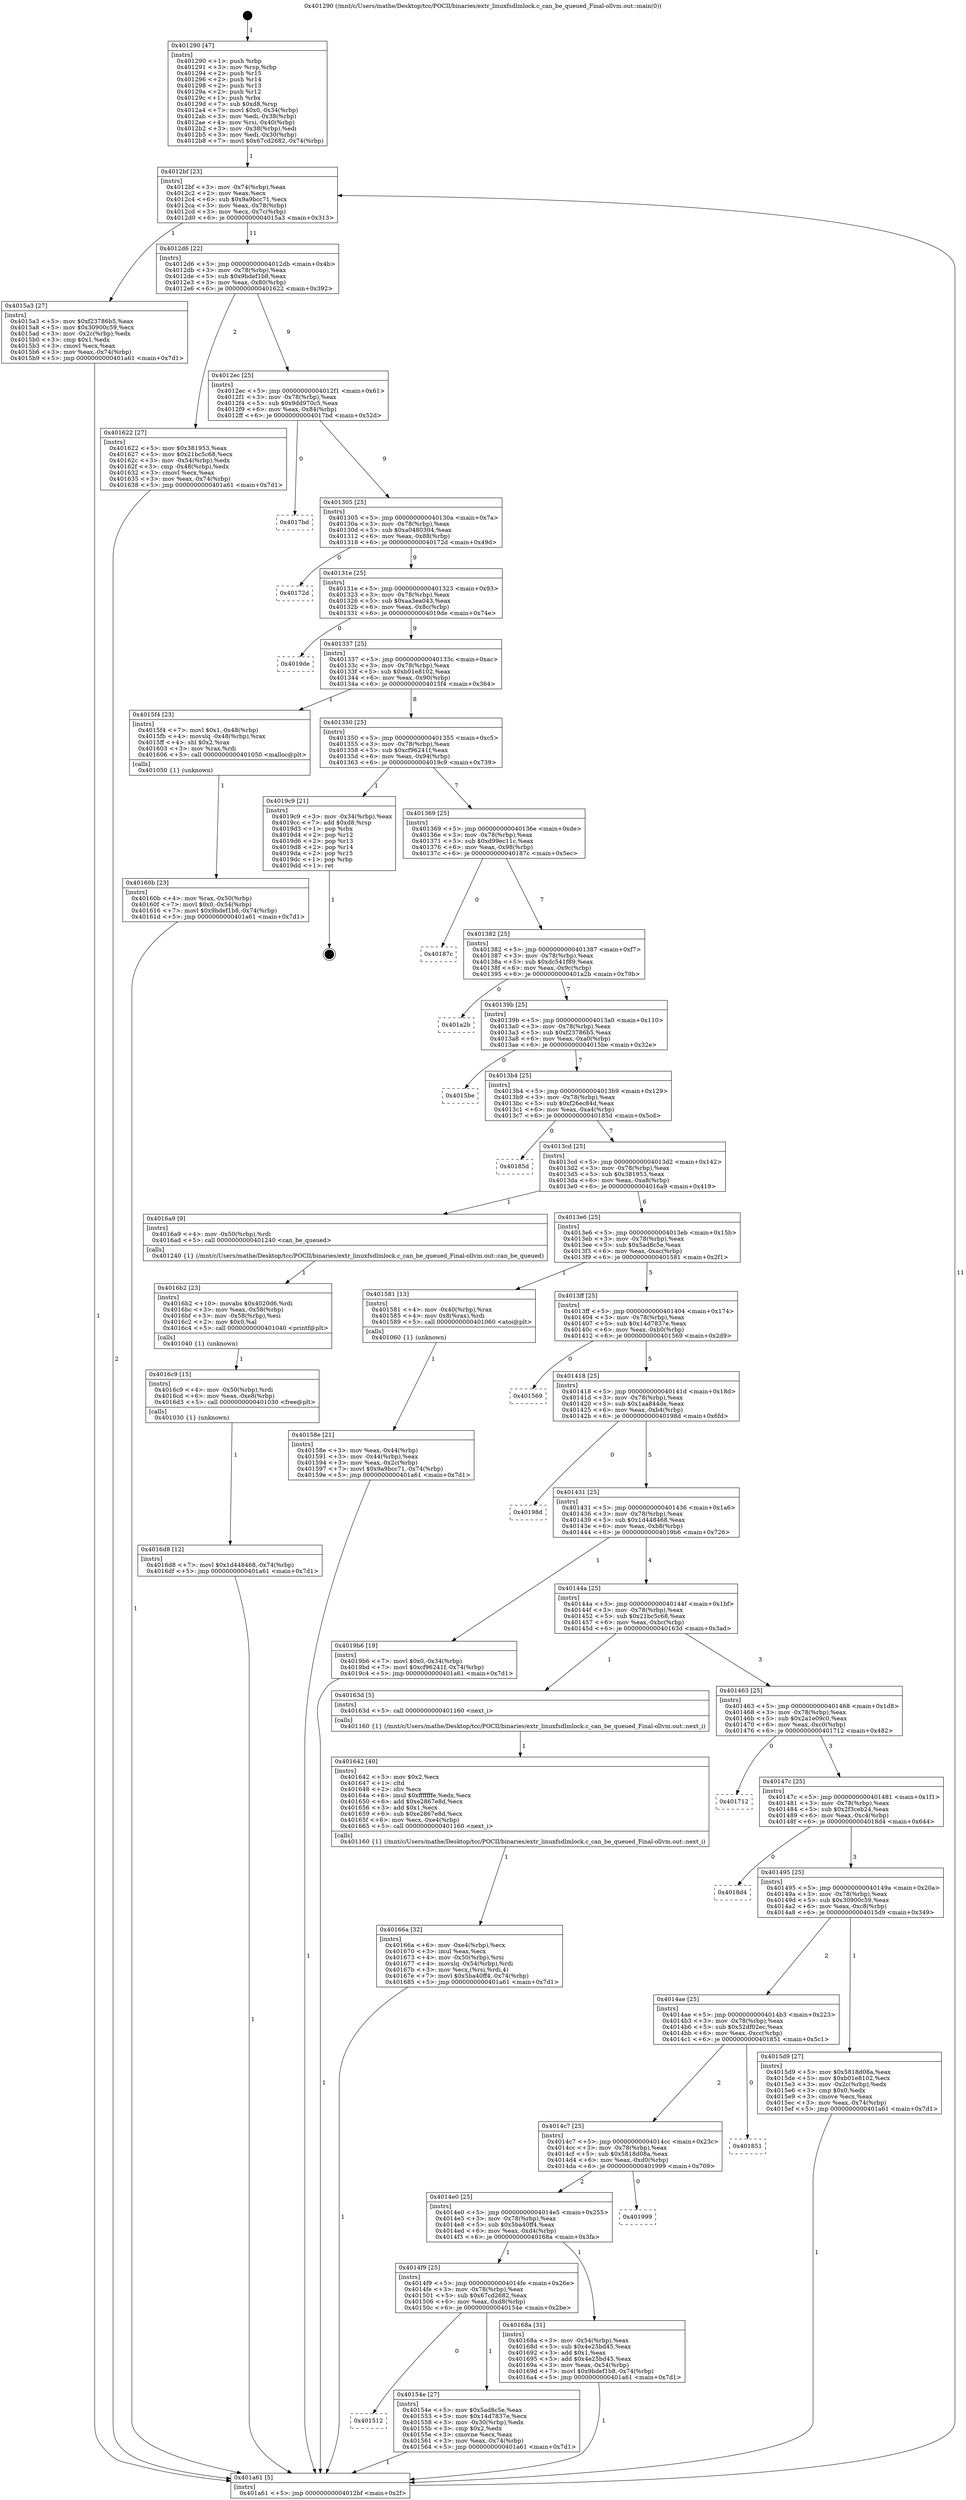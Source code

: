 digraph "0x401290" {
  label = "0x401290 (/mnt/c/Users/mathe/Desktop/tcc/POCII/binaries/extr_linuxfsdlmlock.c_can_be_queued_Final-ollvm.out::main(0))"
  labelloc = "t"
  node[shape=record]

  Entry [label="",width=0.3,height=0.3,shape=circle,fillcolor=black,style=filled]
  "0x4012bf" [label="{
     0x4012bf [23]\l
     | [instrs]\l
     &nbsp;&nbsp;0x4012bf \<+3\>: mov -0x74(%rbp),%eax\l
     &nbsp;&nbsp;0x4012c2 \<+2\>: mov %eax,%ecx\l
     &nbsp;&nbsp;0x4012c4 \<+6\>: sub $0x9a9bcc71,%ecx\l
     &nbsp;&nbsp;0x4012ca \<+3\>: mov %eax,-0x78(%rbp)\l
     &nbsp;&nbsp;0x4012cd \<+3\>: mov %ecx,-0x7c(%rbp)\l
     &nbsp;&nbsp;0x4012d0 \<+6\>: je 00000000004015a3 \<main+0x313\>\l
  }"]
  "0x4015a3" [label="{
     0x4015a3 [27]\l
     | [instrs]\l
     &nbsp;&nbsp;0x4015a3 \<+5\>: mov $0xf23786b5,%eax\l
     &nbsp;&nbsp;0x4015a8 \<+5\>: mov $0x30900c59,%ecx\l
     &nbsp;&nbsp;0x4015ad \<+3\>: mov -0x2c(%rbp),%edx\l
     &nbsp;&nbsp;0x4015b0 \<+3\>: cmp $0x1,%edx\l
     &nbsp;&nbsp;0x4015b3 \<+3\>: cmovl %ecx,%eax\l
     &nbsp;&nbsp;0x4015b6 \<+3\>: mov %eax,-0x74(%rbp)\l
     &nbsp;&nbsp;0x4015b9 \<+5\>: jmp 0000000000401a61 \<main+0x7d1\>\l
  }"]
  "0x4012d6" [label="{
     0x4012d6 [22]\l
     | [instrs]\l
     &nbsp;&nbsp;0x4012d6 \<+5\>: jmp 00000000004012db \<main+0x4b\>\l
     &nbsp;&nbsp;0x4012db \<+3\>: mov -0x78(%rbp),%eax\l
     &nbsp;&nbsp;0x4012de \<+5\>: sub $0x9bdef1b8,%eax\l
     &nbsp;&nbsp;0x4012e3 \<+3\>: mov %eax,-0x80(%rbp)\l
     &nbsp;&nbsp;0x4012e6 \<+6\>: je 0000000000401622 \<main+0x392\>\l
  }"]
  Exit [label="",width=0.3,height=0.3,shape=circle,fillcolor=black,style=filled,peripheries=2]
  "0x401622" [label="{
     0x401622 [27]\l
     | [instrs]\l
     &nbsp;&nbsp;0x401622 \<+5\>: mov $0x381953,%eax\l
     &nbsp;&nbsp;0x401627 \<+5\>: mov $0x21bc5c68,%ecx\l
     &nbsp;&nbsp;0x40162c \<+3\>: mov -0x54(%rbp),%edx\l
     &nbsp;&nbsp;0x40162f \<+3\>: cmp -0x48(%rbp),%edx\l
     &nbsp;&nbsp;0x401632 \<+3\>: cmovl %ecx,%eax\l
     &nbsp;&nbsp;0x401635 \<+3\>: mov %eax,-0x74(%rbp)\l
     &nbsp;&nbsp;0x401638 \<+5\>: jmp 0000000000401a61 \<main+0x7d1\>\l
  }"]
  "0x4012ec" [label="{
     0x4012ec [25]\l
     | [instrs]\l
     &nbsp;&nbsp;0x4012ec \<+5\>: jmp 00000000004012f1 \<main+0x61\>\l
     &nbsp;&nbsp;0x4012f1 \<+3\>: mov -0x78(%rbp),%eax\l
     &nbsp;&nbsp;0x4012f4 \<+5\>: sub $0x9dd970c5,%eax\l
     &nbsp;&nbsp;0x4012f9 \<+6\>: mov %eax,-0x84(%rbp)\l
     &nbsp;&nbsp;0x4012ff \<+6\>: je 00000000004017bd \<main+0x52d\>\l
  }"]
  "0x4016d8" [label="{
     0x4016d8 [12]\l
     | [instrs]\l
     &nbsp;&nbsp;0x4016d8 \<+7\>: movl $0x1d448468,-0x74(%rbp)\l
     &nbsp;&nbsp;0x4016df \<+5\>: jmp 0000000000401a61 \<main+0x7d1\>\l
  }"]
  "0x4017bd" [label="{
     0x4017bd\l
  }", style=dashed]
  "0x401305" [label="{
     0x401305 [25]\l
     | [instrs]\l
     &nbsp;&nbsp;0x401305 \<+5\>: jmp 000000000040130a \<main+0x7a\>\l
     &nbsp;&nbsp;0x40130a \<+3\>: mov -0x78(%rbp),%eax\l
     &nbsp;&nbsp;0x40130d \<+5\>: sub $0xa0480304,%eax\l
     &nbsp;&nbsp;0x401312 \<+6\>: mov %eax,-0x88(%rbp)\l
     &nbsp;&nbsp;0x401318 \<+6\>: je 000000000040172d \<main+0x49d\>\l
  }"]
  "0x4016c9" [label="{
     0x4016c9 [15]\l
     | [instrs]\l
     &nbsp;&nbsp;0x4016c9 \<+4\>: mov -0x50(%rbp),%rdi\l
     &nbsp;&nbsp;0x4016cd \<+6\>: mov %eax,-0xe8(%rbp)\l
     &nbsp;&nbsp;0x4016d3 \<+5\>: call 0000000000401030 \<free@plt\>\l
     | [calls]\l
     &nbsp;&nbsp;0x401030 \{1\} (unknown)\l
  }"]
  "0x40172d" [label="{
     0x40172d\l
  }", style=dashed]
  "0x40131e" [label="{
     0x40131e [25]\l
     | [instrs]\l
     &nbsp;&nbsp;0x40131e \<+5\>: jmp 0000000000401323 \<main+0x93\>\l
     &nbsp;&nbsp;0x401323 \<+3\>: mov -0x78(%rbp),%eax\l
     &nbsp;&nbsp;0x401326 \<+5\>: sub $0xaa3ea043,%eax\l
     &nbsp;&nbsp;0x40132b \<+6\>: mov %eax,-0x8c(%rbp)\l
     &nbsp;&nbsp;0x401331 \<+6\>: je 00000000004019de \<main+0x74e\>\l
  }"]
  "0x4016b2" [label="{
     0x4016b2 [23]\l
     | [instrs]\l
     &nbsp;&nbsp;0x4016b2 \<+10\>: movabs $0x4020d6,%rdi\l
     &nbsp;&nbsp;0x4016bc \<+3\>: mov %eax,-0x58(%rbp)\l
     &nbsp;&nbsp;0x4016bf \<+3\>: mov -0x58(%rbp),%esi\l
     &nbsp;&nbsp;0x4016c2 \<+2\>: mov $0x0,%al\l
     &nbsp;&nbsp;0x4016c4 \<+5\>: call 0000000000401040 \<printf@plt\>\l
     | [calls]\l
     &nbsp;&nbsp;0x401040 \{1\} (unknown)\l
  }"]
  "0x4019de" [label="{
     0x4019de\l
  }", style=dashed]
  "0x401337" [label="{
     0x401337 [25]\l
     | [instrs]\l
     &nbsp;&nbsp;0x401337 \<+5\>: jmp 000000000040133c \<main+0xac\>\l
     &nbsp;&nbsp;0x40133c \<+3\>: mov -0x78(%rbp),%eax\l
     &nbsp;&nbsp;0x40133f \<+5\>: sub $0xb01e8102,%eax\l
     &nbsp;&nbsp;0x401344 \<+6\>: mov %eax,-0x90(%rbp)\l
     &nbsp;&nbsp;0x40134a \<+6\>: je 00000000004015f4 \<main+0x364\>\l
  }"]
  "0x40166a" [label="{
     0x40166a [32]\l
     | [instrs]\l
     &nbsp;&nbsp;0x40166a \<+6\>: mov -0xe4(%rbp),%ecx\l
     &nbsp;&nbsp;0x401670 \<+3\>: imul %eax,%ecx\l
     &nbsp;&nbsp;0x401673 \<+4\>: mov -0x50(%rbp),%rsi\l
     &nbsp;&nbsp;0x401677 \<+4\>: movslq -0x54(%rbp),%rdi\l
     &nbsp;&nbsp;0x40167b \<+3\>: mov %ecx,(%rsi,%rdi,4)\l
     &nbsp;&nbsp;0x40167e \<+7\>: movl $0x5ba40ff4,-0x74(%rbp)\l
     &nbsp;&nbsp;0x401685 \<+5\>: jmp 0000000000401a61 \<main+0x7d1\>\l
  }"]
  "0x4015f4" [label="{
     0x4015f4 [23]\l
     | [instrs]\l
     &nbsp;&nbsp;0x4015f4 \<+7\>: movl $0x1,-0x48(%rbp)\l
     &nbsp;&nbsp;0x4015fb \<+4\>: movslq -0x48(%rbp),%rax\l
     &nbsp;&nbsp;0x4015ff \<+4\>: shl $0x2,%rax\l
     &nbsp;&nbsp;0x401603 \<+3\>: mov %rax,%rdi\l
     &nbsp;&nbsp;0x401606 \<+5\>: call 0000000000401050 \<malloc@plt\>\l
     | [calls]\l
     &nbsp;&nbsp;0x401050 \{1\} (unknown)\l
  }"]
  "0x401350" [label="{
     0x401350 [25]\l
     | [instrs]\l
     &nbsp;&nbsp;0x401350 \<+5\>: jmp 0000000000401355 \<main+0xc5\>\l
     &nbsp;&nbsp;0x401355 \<+3\>: mov -0x78(%rbp),%eax\l
     &nbsp;&nbsp;0x401358 \<+5\>: sub $0xcf96241f,%eax\l
     &nbsp;&nbsp;0x40135d \<+6\>: mov %eax,-0x94(%rbp)\l
     &nbsp;&nbsp;0x401363 \<+6\>: je 00000000004019c9 \<main+0x739\>\l
  }"]
  "0x401642" [label="{
     0x401642 [40]\l
     | [instrs]\l
     &nbsp;&nbsp;0x401642 \<+5\>: mov $0x2,%ecx\l
     &nbsp;&nbsp;0x401647 \<+1\>: cltd\l
     &nbsp;&nbsp;0x401648 \<+2\>: idiv %ecx\l
     &nbsp;&nbsp;0x40164a \<+6\>: imul $0xfffffffe,%edx,%ecx\l
     &nbsp;&nbsp;0x401650 \<+6\>: add $0xe2867e8d,%ecx\l
     &nbsp;&nbsp;0x401656 \<+3\>: add $0x1,%ecx\l
     &nbsp;&nbsp;0x401659 \<+6\>: sub $0xe2867e8d,%ecx\l
     &nbsp;&nbsp;0x40165f \<+6\>: mov %ecx,-0xe4(%rbp)\l
     &nbsp;&nbsp;0x401665 \<+5\>: call 0000000000401160 \<next_i\>\l
     | [calls]\l
     &nbsp;&nbsp;0x401160 \{1\} (/mnt/c/Users/mathe/Desktop/tcc/POCII/binaries/extr_linuxfsdlmlock.c_can_be_queued_Final-ollvm.out::next_i)\l
  }"]
  "0x4019c9" [label="{
     0x4019c9 [21]\l
     | [instrs]\l
     &nbsp;&nbsp;0x4019c9 \<+3\>: mov -0x34(%rbp),%eax\l
     &nbsp;&nbsp;0x4019cc \<+7\>: add $0xd8,%rsp\l
     &nbsp;&nbsp;0x4019d3 \<+1\>: pop %rbx\l
     &nbsp;&nbsp;0x4019d4 \<+2\>: pop %r12\l
     &nbsp;&nbsp;0x4019d6 \<+2\>: pop %r13\l
     &nbsp;&nbsp;0x4019d8 \<+2\>: pop %r14\l
     &nbsp;&nbsp;0x4019da \<+2\>: pop %r15\l
     &nbsp;&nbsp;0x4019dc \<+1\>: pop %rbp\l
     &nbsp;&nbsp;0x4019dd \<+1\>: ret\l
  }"]
  "0x401369" [label="{
     0x401369 [25]\l
     | [instrs]\l
     &nbsp;&nbsp;0x401369 \<+5\>: jmp 000000000040136e \<main+0xde\>\l
     &nbsp;&nbsp;0x40136e \<+3\>: mov -0x78(%rbp),%eax\l
     &nbsp;&nbsp;0x401371 \<+5\>: sub $0xd99ec11c,%eax\l
     &nbsp;&nbsp;0x401376 \<+6\>: mov %eax,-0x98(%rbp)\l
     &nbsp;&nbsp;0x40137c \<+6\>: je 000000000040187c \<main+0x5ec\>\l
  }"]
  "0x40160b" [label="{
     0x40160b [23]\l
     | [instrs]\l
     &nbsp;&nbsp;0x40160b \<+4\>: mov %rax,-0x50(%rbp)\l
     &nbsp;&nbsp;0x40160f \<+7\>: movl $0x0,-0x54(%rbp)\l
     &nbsp;&nbsp;0x401616 \<+7\>: movl $0x9bdef1b8,-0x74(%rbp)\l
     &nbsp;&nbsp;0x40161d \<+5\>: jmp 0000000000401a61 \<main+0x7d1\>\l
  }"]
  "0x40187c" [label="{
     0x40187c\l
  }", style=dashed]
  "0x401382" [label="{
     0x401382 [25]\l
     | [instrs]\l
     &nbsp;&nbsp;0x401382 \<+5\>: jmp 0000000000401387 \<main+0xf7\>\l
     &nbsp;&nbsp;0x401387 \<+3\>: mov -0x78(%rbp),%eax\l
     &nbsp;&nbsp;0x40138a \<+5\>: sub $0xdc541f89,%eax\l
     &nbsp;&nbsp;0x40138f \<+6\>: mov %eax,-0x9c(%rbp)\l
     &nbsp;&nbsp;0x401395 \<+6\>: je 0000000000401a2b \<main+0x79b\>\l
  }"]
  "0x40158e" [label="{
     0x40158e [21]\l
     | [instrs]\l
     &nbsp;&nbsp;0x40158e \<+3\>: mov %eax,-0x44(%rbp)\l
     &nbsp;&nbsp;0x401591 \<+3\>: mov -0x44(%rbp),%eax\l
     &nbsp;&nbsp;0x401594 \<+3\>: mov %eax,-0x2c(%rbp)\l
     &nbsp;&nbsp;0x401597 \<+7\>: movl $0x9a9bcc71,-0x74(%rbp)\l
     &nbsp;&nbsp;0x40159e \<+5\>: jmp 0000000000401a61 \<main+0x7d1\>\l
  }"]
  "0x401a2b" [label="{
     0x401a2b\l
  }", style=dashed]
  "0x40139b" [label="{
     0x40139b [25]\l
     | [instrs]\l
     &nbsp;&nbsp;0x40139b \<+5\>: jmp 00000000004013a0 \<main+0x110\>\l
     &nbsp;&nbsp;0x4013a0 \<+3\>: mov -0x78(%rbp),%eax\l
     &nbsp;&nbsp;0x4013a3 \<+5\>: sub $0xf23786b5,%eax\l
     &nbsp;&nbsp;0x4013a8 \<+6\>: mov %eax,-0xa0(%rbp)\l
     &nbsp;&nbsp;0x4013ae \<+6\>: je 00000000004015be \<main+0x32e\>\l
  }"]
  "0x401290" [label="{
     0x401290 [47]\l
     | [instrs]\l
     &nbsp;&nbsp;0x401290 \<+1\>: push %rbp\l
     &nbsp;&nbsp;0x401291 \<+3\>: mov %rsp,%rbp\l
     &nbsp;&nbsp;0x401294 \<+2\>: push %r15\l
     &nbsp;&nbsp;0x401296 \<+2\>: push %r14\l
     &nbsp;&nbsp;0x401298 \<+2\>: push %r13\l
     &nbsp;&nbsp;0x40129a \<+2\>: push %r12\l
     &nbsp;&nbsp;0x40129c \<+1\>: push %rbx\l
     &nbsp;&nbsp;0x40129d \<+7\>: sub $0xd8,%rsp\l
     &nbsp;&nbsp;0x4012a4 \<+7\>: movl $0x0,-0x34(%rbp)\l
     &nbsp;&nbsp;0x4012ab \<+3\>: mov %edi,-0x38(%rbp)\l
     &nbsp;&nbsp;0x4012ae \<+4\>: mov %rsi,-0x40(%rbp)\l
     &nbsp;&nbsp;0x4012b2 \<+3\>: mov -0x38(%rbp),%edi\l
     &nbsp;&nbsp;0x4012b5 \<+3\>: mov %edi,-0x30(%rbp)\l
     &nbsp;&nbsp;0x4012b8 \<+7\>: movl $0x67cd2682,-0x74(%rbp)\l
  }"]
  "0x4015be" [label="{
     0x4015be\l
  }", style=dashed]
  "0x4013b4" [label="{
     0x4013b4 [25]\l
     | [instrs]\l
     &nbsp;&nbsp;0x4013b4 \<+5\>: jmp 00000000004013b9 \<main+0x129\>\l
     &nbsp;&nbsp;0x4013b9 \<+3\>: mov -0x78(%rbp),%eax\l
     &nbsp;&nbsp;0x4013bc \<+5\>: sub $0xf26ec84d,%eax\l
     &nbsp;&nbsp;0x4013c1 \<+6\>: mov %eax,-0xa4(%rbp)\l
     &nbsp;&nbsp;0x4013c7 \<+6\>: je 000000000040185d \<main+0x5cd\>\l
  }"]
  "0x401a61" [label="{
     0x401a61 [5]\l
     | [instrs]\l
     &nbsp;&nbsp;0x401a61 \<+5\>: jmp 00000000004012bf \<main+0x2f\>\l
  }"]
  "0x40185d" [label="{
     0x40185d\l
  }", style=dashed]
  "0x4013cd" [label="{
     0x4013cd [25]\l
     | [instrs]\l
     &nbsp;&nbsp;0x4013cd \<+5\>: jmp 00000000004013d2 \<main+0x142\>\l
     &nbsp;&nbsp;0x4013d2 \<+3\>: mov -0x78(%rbp),%eax\l
     &nbsp;&nbsp;0x4013d5 \<+5\>: sub $0x381953,%eax\l
     &nbsp;&nbsp;0x4013da \<+6\>: mov %eax,-0xa8(%rbp)\l
     &nbsp;&nbsp;0x4013e0 \<+6\>: je 00000000004016a9 \<main+0x419\>\l
  }"]
  "0x401512" [label="{
     0x401512\l
  }", style=dashed]
  "0x4016a9" [label="{
     0x4016a9 [9]\l
     | [instrs]\l
     &nbsp;&nbsp;0x4016a9 \<+4\>: mov -0x50(%rbp),%rdi\l
     &nbsp;&nbsp;0x4016ad \<+5\>: call 0000000000401240 \<can_be_queued\>\l
     | [calls]\l
     &nbsp;&nbsp;0x401240 \{1\} (/mnt/c/Users/mathe/Desktop/tcc/POCII/binaries/extr_linuxfsdlmlock.c_can_be_queued_Final-ollvm.out::can_be_queued)\l
  }"]
  "0x4013e6" [label="{
     0x4013e6 [25]\l
     | [instrs]\l
     &nbsp;&nbsp;0x4013e6 \<+5\>: jmp 00000000004013eb \<main+0x15b\>\l
     &nbsp;&nbsp;0x4013eb \<+3\>: mov -0x78(%rbp),%eax\l
     &nbsp;&nbsp;0x4013ee \<+5\>: sub $0x5ad8c5e,%eax\l
     &nbsp;&nbsp;0x4013f3 \<+6\>: mov %eax,-0xac(%rbp)\l
     &nbsp;&nbsp;0x4013f9 \<+6\>: je 0000000000401581 \<main+0x2f1\>\l
  }"]
  "0x40154e" [label="{
     0x40154e [27]\l
     | [instrs]\l
     &nbsp;&nbsp;0x40154e \<+5\>: mov $0x5ad8c5e,%eax\l
     &nbsp;&nbsp;0x401553 \<+5\>: mov $0x14d7837e,%ecx\l
     &nbsp;&nbsp;0x401558 \<+3\>: mov -0x30(%rbp),%edx\l
     &nbsp;&nbsp;0x40155b \<+3\>: cmp $0x2,%edx\l
     &nbsp;&nbsp;0x40155e \<+3\>: cmovne %ecx,%eax\l
     &nbsp;&nbsp;0x401561 \<+3\>: mov %eax,-0x74(%rbp)\l
     &nbsp;&nbsp;0x401564 \<+5\>: jmp 0000000000401a61 \<main+0x7d1\>\l
  }"]
  "0x401581" [label="{
     0x401581 [13]\l
     | [instrs]\l
     &nbsp;&nbsp;0x401581 \<+4\>: mov -0x40(%rbp),%rax\l
     &nbsp;&nbsp;0x401585 \<+4\>: mov 0x8(%rax),%rdi\l
     &nbsp;&nbsp;0x401589 \<+5\>: call 0000000000401060 \<atoi@plt\>\l
     | [calls]\l
     &nbsp;&nbsp;0x401060 \{1\} (unknown)\l
  }"]
  "0x4013ff" [label="{
     0x4013ff [25]\l
     | [instrs]\l
     &nbsp;&nbsp;0x4013ff \<+5\>: jmp 0000000000401404 \<main+0x174\>\l
     &nbsp;&nbsp;0x401404 \<+3\>: mov -0x78(%rbp),%eax\l
     &nbsp;&nbsp;0x401407 \<+5\>: sub $0x14d7837e,%eax\l
     &nbsp;&nbsp;0x40140c \<+6\>: mov %eax,-0xb0(%rbp)\l
     &nbsp;&nbsp;0x401412 \<+6\>: je 0000000000401569 \<main+0x2d9\>\l
  }"]
  "0x4014f9" [label="{
     0x4014f9 [25]\l
     | [instrs]\l
     &nbsp;&nbsp;0x4014f9 \<+5\>: jmp 00000000004014fe \<main+0x26e\>\l
     &nbsp;&nbsp;0x4014fe \<+3\>: mov -0x78(%rbp),%eax\l
     &nbsp;&nbsp;0x401501 \<+5\>: sub $0x67cd2682,%eax\l
     &nbsp;&nbsp;0x401506 \<+6\>: mov %eax,-0xd8(%rbp)\l
     &nbsp;&nbsp;0x40150c \<+6\>: je 000000000040154e \<main+0x2be\>\l
  }"]
  "0x401569" [label="{
     0x401569\l
  }", style=dashed]
  "0x401418" [label="{
     0x401418 [25]\l
     | [instrs]\l
     &nbsp;&nbsp;0x401418 \<+5\>: jmp 000000000040141d \<main+0x18d\>\l
     &nbsp;&nbsp;0x40141d \<+3\>: mov -0x78(%rbp),%eax\l
     &nbsp;&nbsp;0x401420 \<+5\>: sub $0x1aa844de,%eax\l
     &nbsp;&nbsp;0x401425 \<+6\>: mov %eax,-0xb4(%rbp)\l
     &nbsp;&nbsp;0x40142b \<+6\>: je 000000000040198d \<main+0x6fd\>\l
  }"]
  "0x40168a" [label="{
     0x40168a [31]\l
     | [instrs]\l
     &nbsp;&nbsp;0x40168a \<+3\>: mov -0x54(%rbp),%eax\l
     &nbsp;&nbsp;0x40168d \<+5\>: sub $0x4e25bd45,%eax\l
     &nbsp;&nbsp;0x401692 \<+3\>: add $0x1,%eax\l
     &nbsp;&nbsp;0x401695 \<+5\>: add $0x4e25bd45,%eax\l
     &nbsp;&nbsp;0x40169a \<+3\>: mov %eax,-0x54(%rbp)\l
     &nbsp;&nbsp;0x40169d \<+7\>: movl $0x9bdef1b8,-0x74(%rbp)\l
     &nbsp;&nbsp;0x4016a4 \<+5\>: jmp 0000000000401a61 \<main+0x7d1\>\l
  }"]
  "0x40198d" [label="{
     0x40198d\l
  }", style=dashed]
  "0x401431" [label="{
     0x401431 [25]\l
     | [instrs]\l
     &nbsp;&nbsp;0x401431 \<+5\>: jmp 0000000000401436 \<main+0x1a6\>\l
     &nbsp;&nbsp;0x401436 \<+3\>: mov -0x78(%rbp),%eax\l
     &nbsp;&nbsp;0x401439 \<+5\>: sub $0x1d448468,%eax\l
     &nbsp;&nbsp;0x40143e \<+6\>: mov %eax,-0xb8(%rbp)\l
     &nbsp;&nbsp;0x401444 \<+6\>: je 00000000004019b6 \<main+0x726\>\l
  }"]
  "0x4014e0" [label="{
     0x4014e0 [25]\l
     | [instrs]\l
     &nbsp;&nbsp;0x4014e0 \<+5\>: jmp 00000000004014e5 \<main+0x255\>\l
     &nbsp;&nbsp;0x4014e5 \<+3\>: mov -0x78(%rbp),%eax\l
     &nbsp;&nbsp;0x4014e8 \<+5\>: sub $0x5ba40ff4,%eax\l
     &nbsp;&nbsp;0x4014ed \<+6\>: mov %eax,-0xd4(%rbp)\l
     &nbsp;&nbsp;0x4014f3 \<+6\>: je 000000000040168a \<main+0x3fa\>\l
  }"]
  "0x4019b6" [label="{
     0x4019b6 [19]\l
     | [instrs]\l
     &nbsp;&nbsp;0x4019b6 \<+7\>: movl $0x0,-0x34(%rbp)\l
     &nbsp;&nbsp;0x4019bd \<+7\>: movl $0xcf96241f,-0x74(%rbp)\l
     &nbsp;&nbsp;0x4019c4 \<+5\>: jmp 0000000000401a61 \<main+0x7d1\>\l
  }"]
  "0x40144a" [label="{
     0x40144a [25]\l
     | [instrs]\l
     &nbsp;&nbsp;0x40144a \<+5\>: jmp 000000000040144f \<main+0x1bf\>\l
     &nbsp;&nbsp;0x40144f \<+3\>: mov -0x78(%rbp),%eax\l
     &nbsp;&nbsp;0x401452 \<+5\>: sub $0x21bc5c68,%eax\l
     &nbsp;&nbsp;0x401457 \<+6\>: mov %eax,-0xbc(%rbp)\l
     &nbsp;&nbsp;0x40145d \<+6\>: je 000000000040163d \<main+0x3ad\>\l
  }"]
  "0x401999" [label="{
     0x401999\l
  }", style=dashed]
  "0x40163d" [label="{
     0x40163d [5]\l
     | [instrs]\l
     &nbsp;&nbsp;0x40163d \<+5\>: call 0000000000401160 \<next_i\>\l
     | [calls]\l
     &nbsp;&nbsp;0x401160 \{1\} (/mnt/c/Users/mathe/Desktop/tcc/POCII/binaries/extr_linuxfsdlmlock.c_can_be_queued_Final-ollvm.out::next_i)\l
  }"]
  "0x401463" [label="{
     0x401463 [25]\l
     | [instrs]\l
     &nbsp;&nbsp;0x401463 \<+5\>: jmp 0000000000401468 \<main+0x1d8\>\l
     &nbsp;&nbsp;0x401468 \<+3\>: mov -0x78(%rbp),%eax\l
     &nbsp;&nbsp;0x40146b \<+5\>: sub $0x2a1e09c0,%eax\l
     &nbsp;&nbsp;0x401470 \<+6\>: mov %eax,-0xc0(%rbp)\l
     &nbsp;&nbsp;0x401476 \<+6\>: je 0000000000401712 \<main+0x482\>\l
  }"]
  "0x4014c7" [label="{
     0x4014c7 [25]\l
     | [instrs]\l
     &nbsp;&nbsp;0x4014c7 \<+5\>: jmp 00000000004014cc \<main+0x23c\>\l
     &nbsp;&nbsp;0x4014cc \<+3\>: mov -0x78(%rbp),%eax\l
     &nbsp;&nbsp;0x4014cf \<+5\>: sub $0x5818d08a,%eax\l
     &nbsp;&nbsp;0x4014d4 \<+6\>: mov %eax,-0xd0(%rbp)\l
     &nbsp;&nbsp;0x4014da \<+6\>: je 0000000000401999 \<main+0x709\>\l
  }"]
  "0x401712" [label="{
     0x401712\l
  }", style=dashed]
  "0x40147c" [label="{
     0x40147c [25]\l
     | [instrs]\l
     &nbsp;&nbsp;0x40147c \<+5\>: jmp 0000000000401481 \<main+0x1f1\>\l
     &nbsp;&nbsp;0x401481 \<+3\>: mov -0x78(%rbp),%eax\l
     &nbsp;&nbsp;0x401484 \<+5\>: sub $0x2f3ceb24,%eax\l
     &nbsp;&nbsp;0x401489 \<+6\>: mov %eax,-0xc4(%rbp)\l
     &nbsp;&nbsp;0x40148f \<+6\>: je 00000000004018d4 \<main+0x644\>\l
  }"]
  "0x401851" [label="{
     0x401851\l
  }", style=dashed]
  "0x4018d4" [label="{
     0x4018d4\l
  }", style=dashed]
  "0x401495" [label="{
     0x401495 [25]\l
     | [instrs]\l
     &nbsp;&nbsp;0x401495 \<+5\>: jmp 000000000040149a \<main+0x20a\>\l
     &nbsp;&nbsp;0x40149a \<+3\>: mov -0x78(%rbp),%eax\l
     &nbsp;&nbsp;0x40149d \<+5\>: sub $0x30900c59,%eax\l
     &nbsp;&nbsp;0x4014a2 \<+6\>: mov %eax,-0xc8(%rbp)\l
     &nbsp;&nbsp;0x4014a8 \<+6\>: je 00000000004015d9 \<main+0x349\>\l
  }"]
  "0x4014ae" [label="{
     0x4014ae [25]\l
     | [instrs]\l
     &nbsp;&nbsp;0x4014ae \<+5\>: jmp 00000000004014b3 \<main+0x223\>\l
     &nbsp;&nbsp;0x4014b3 \<+3\>: mov -0x78(%rbp),%eax\l
     &nbsp;&nbsp;0x4014b6 \<+5\>: sub $0x52df02ec,%eax\l
     &nbsp;&nbsp;0x4014bb \<+6\>: mov %eax,-0xcc(%rbp)\l
     &nbsp;&nbsp;0x4014c1 \<+6\>: je 0000000000401851 \<main+0x5c1\>\l
  }"]
  "0x4015d9" [label="{
     0x4015d9 [27]\l
     | [instrs]\l
     &nbsp;&nbsp;0x4015d9 \<+5\>: mov $0x5818d08a,%eax\l
     &nbsp;&nbsp;0x4015de \<+5\>: mov $0xb01e8102,%ecx\l
     &nbsp;&nbsp;0x4015e3 \<+3\>: mov -0x2c(%rbp),%edx\l
     &nbsp;&nbsp;0x4015e6 \<+3\>: cmp $0x0,%edx\l
     &nbsp;&nbsp;0x4015e9 \<+3\>: cmove %ecx,%eax\l
     &nbsp;&nbsp;0x4015ec \<+3\>: mov %eax,-0x74(%rbp)\l
     &nbsp;&nbsp;0x4015ef \<+5\>: jmp 0000000000401a61 \<main+0x7d1\>\l
  }"]
  Entry -> "0x401290" [label=" 1"]
  "0x4012bf" -> "0x4015a3" [label=" 1"]
  "0x4012bf" -> "0x4012d6" [label=" 11"]
  "0x4019c9" -> Exit [label=" 1"]
  "0x4012d6" -> "0x401622" [label=" 2"]
  "0x4012d6" -> "0x4012ec" [label=" 9"]
  "0x4019b6" -> "0x401a61" [label=" 1"]
  "0x4012ec" -> "0x4017bd" [label=" 0"]
  "0x4012ec" -> "0x401305" [label=" 9"]
  "0x4016d8" -> "0x401a61" [label=" 1"]
  "0x401305" -> "0x40172d" [label=" 0"]
  "0x401305" -> "0x40131e" [label=" 9"]
  "0x4016c9" -> "0x4016d8" [label=" 1"]
  "0x40131e" -> "0x4019de" [label=" 0"]
  "0x40131e" -> "0x401337" [label=" 9"]
  "0x4016b2" -> "0x4016c9" [label=" 1"]
  "0x401337" -> "0x4015f4" [label=" 1"]
  "0x401337" -> "0x401350" [label=" 8"]
  "0x4016a9" -> "0x4016b2" [label=" 1"]
  "0x401350" -> "0x4019c9" [label=" 1"]
  "0x401350" -> "0x401369" [label=" 7"]
  "0x40168a" -> "0x401a61" [label=" 1"]
  "0x401369" -> "0x40187c" [label=" 0"]
  "0x401369" -> "0x401382" [label=" 7"]
  "0x40166a" -> "0x401a61" [label=" 1"]
  "0x401382" -> "0x401a2b" [label=" 0"]
  "0x401382" -> "0x40139b" [label=" 7"]
  "0x401642" -> "0x40166a" [label=" 1"]
  "0x40139b" -> "0x4015be" [label=" 0"]
  "0x40139b" -> "0x4013b4" [label=" 7"]
  "0x40163d" -> "0x401642" [label=" 1"]
  "0x4013b4" -> "0x40185d" [label=" 0"]
  "0x4013b4" -> "0x4013cd" [label=" 7"]
  "0x401622" -> "0x401a61" [label=" 2"]
  "0x4013cd" -> "0x4016a9" [label=" 1"]
  "0x4013cd" -> "0x4013e6" [label=" 6"]
  "0x40160b" -> "0x401a61" [label=" 1"]
  "0x4013e6" -> "0x401581" [label=" 1"]
  "0x4013e6" -> "0x4013ff" [label=" 5"]
  "0x4015f4" -> "0x40160b" [label=" 1"]
  "0x4013ff" -> "0x401569" [label=" 0"]
  "0x4013ff" -> "0x401418" [label=" 5"]
  "0x4015a3" -> "0x401a61" [label=" 1"]
  "0x401418" -> "0x40198d" [label=" 0"]
  "0x401418" -> "0x401431" [label=" 5"]
  "0x40158e" -> "0x401a61" [label=" 1"]
  "0x401431" -> "0x4019b6" [label=" 1"]
  "0x401431" -> "0x40144a" [label=" 4"]
  "0x401a61" -> "0x4012bf" [label=" 11"]
  "0x40144a" -> "0x40163d" [label=" 1"]
  "0x40144a" -> "0x401463" [label=" 3"]
  "0x401290" -> "0x4012bf" [label=" 1"]
  "0x401463" -> "0x401712" [label=" 0"]
  "0x401463" -> "0x40147c" [label=" 3"]
  "0x4014f9" -> "0x401512" [label=" 0"]
  "0x40147c" -> "0x4018d4" [label=" 0"]
  "0x40147c" -> "0x401495" [label=" 3"]
  "0x4014f9" -> "0x40154e" [label=" 1"]
  "0x401495" -> "0x4015d9" [label=" 1"]
  "0x401495" -> "0x4014ae" [label=" 2"]
  "0x4015d9" -> "0x401a61" [label=" 1"]
  "0x4014ae" -> "0x401851" [label=" 0"]
  "0x4014ae" -> "0x4014c7" [label=" 2"]
  "0x40154e" -> "0x401a61" [label=" 1"]
  "0x4014c7" -> "0x401999" [label=" 0"]
  "0x4014c7" -> "0x4014e0" [label=" 2"]
  "0x401581" -> "0x40158e" [label=" 1"]
  "0x4014e0" -> "0x40168a" [label=" 1"]
  "0x4014e0" -> "0x4014f9" [label=" 1"]
}
